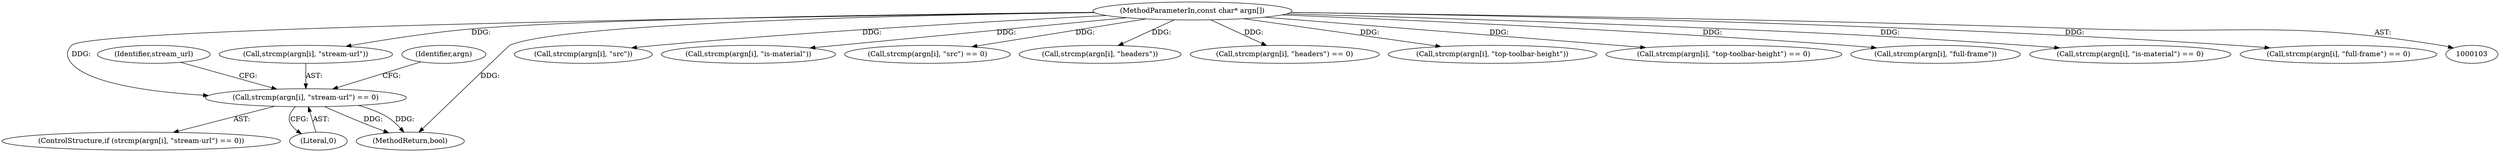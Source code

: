 digraph "0_Chrome_fff450abc4e2fb330ba700547a8e6a7b0fb90a6e@API" {
"1000233" [label="(Call,strcmp(argn[i], \"stream-url\") == 0)"];
"1000105" [label="(MethodParameterIn,const char* argn[])"];
"1000220" [label="(Call,strcmp(argn[i], \"src\"))"];
"1000233" [label="(Call,strcmp(argn[i], \"stream-url\") == 0)"];
"1000262" [label="(Call,strcmp(argn[i], \"is-material\"))"];
"1000232" [label="(ControlStructure,if (strcmp(argn[i], \"stream-url\") == 0))"];
"1000219" [label="(Call,strcmp(argn[i], \"src\") == 0)"];
"1000248" [label="(Call,strcmp(argn[i], \"headers\"))"];
"1000239" [label="(Literal,0)"];
"1000105" [label="(MethodParameterIn,const char* argn[])"];
"1000247" [label="(Call,strcmp(argn[i], \"headers\") == 0)"];
"1000274" [label="(Call,strcmp(argn[i], \"top-toolbar-height\"))"];
"1000273" [label="(Call,strcmp(argn[i], \"top-toolbar-height\") == 0)"];
"1000156" [label="(Call,strcmp(argn[i], \"full-frame\"))"];
"1000320" [label="(MethodReturn,bool)"];
"1000261" [label="(Call,strcmp(argn[i], \"is-material\") == 0)"];
"1000241" [label="(Identifier,stream_url)"];
"1000234" [label="(Call,strcmp(argn[i], \"stream-url\"))"];
"1000250" [label="(Identifier,argn)"];
"1000155" [label="(Call,strcmp(argn[i], \"full-frame\") == 0)"];
"1000233" -> "1000232"  [label="AST: "];
"1000233" -> "1000239"  [label="CFG: "];
"1000234" -> "1000233"  [label="AST: "];
"1000239" -> "1000233"  [label="AST: "];
"1000241" -> "1000233"  [label="CFG: "];
"1000250" -> "1000233"  [label="CFG: "];
"1000233" -> "1000320"  [label="DDG: "];
"1000233" -> "1000320"  [label="DDG: "];
"1000105" -> "1000233"  [label="DDG: "];
"1000105" -> "1000103"  [label="AST: "];
"1000105" -> "1000320"  [label="DDG: "];
"1000105" -> "1000155"  [label="DDG: "];
"1000105" -> "1000156"  [label="DDG: "];
"1000105" -> "1000219"  [label="DDG: "];
"1000105" -> "1000220"  [label="DDG: "];
"1000105" -> "1000234"  [label="DDG: "];
"1000105" -> "1000247"  [label="DDG: "];
"1000105" -> "1000248"  [label="DDG: "];
"1000105" -> "1000261"  [label="DDG: "];
"1000105" -> "1000262"  [label="DDG: "];
"1000105" -> "1000273"  [label="DDG: "];
"1000105" -> "1000274"  [label="DDG: "];
}
